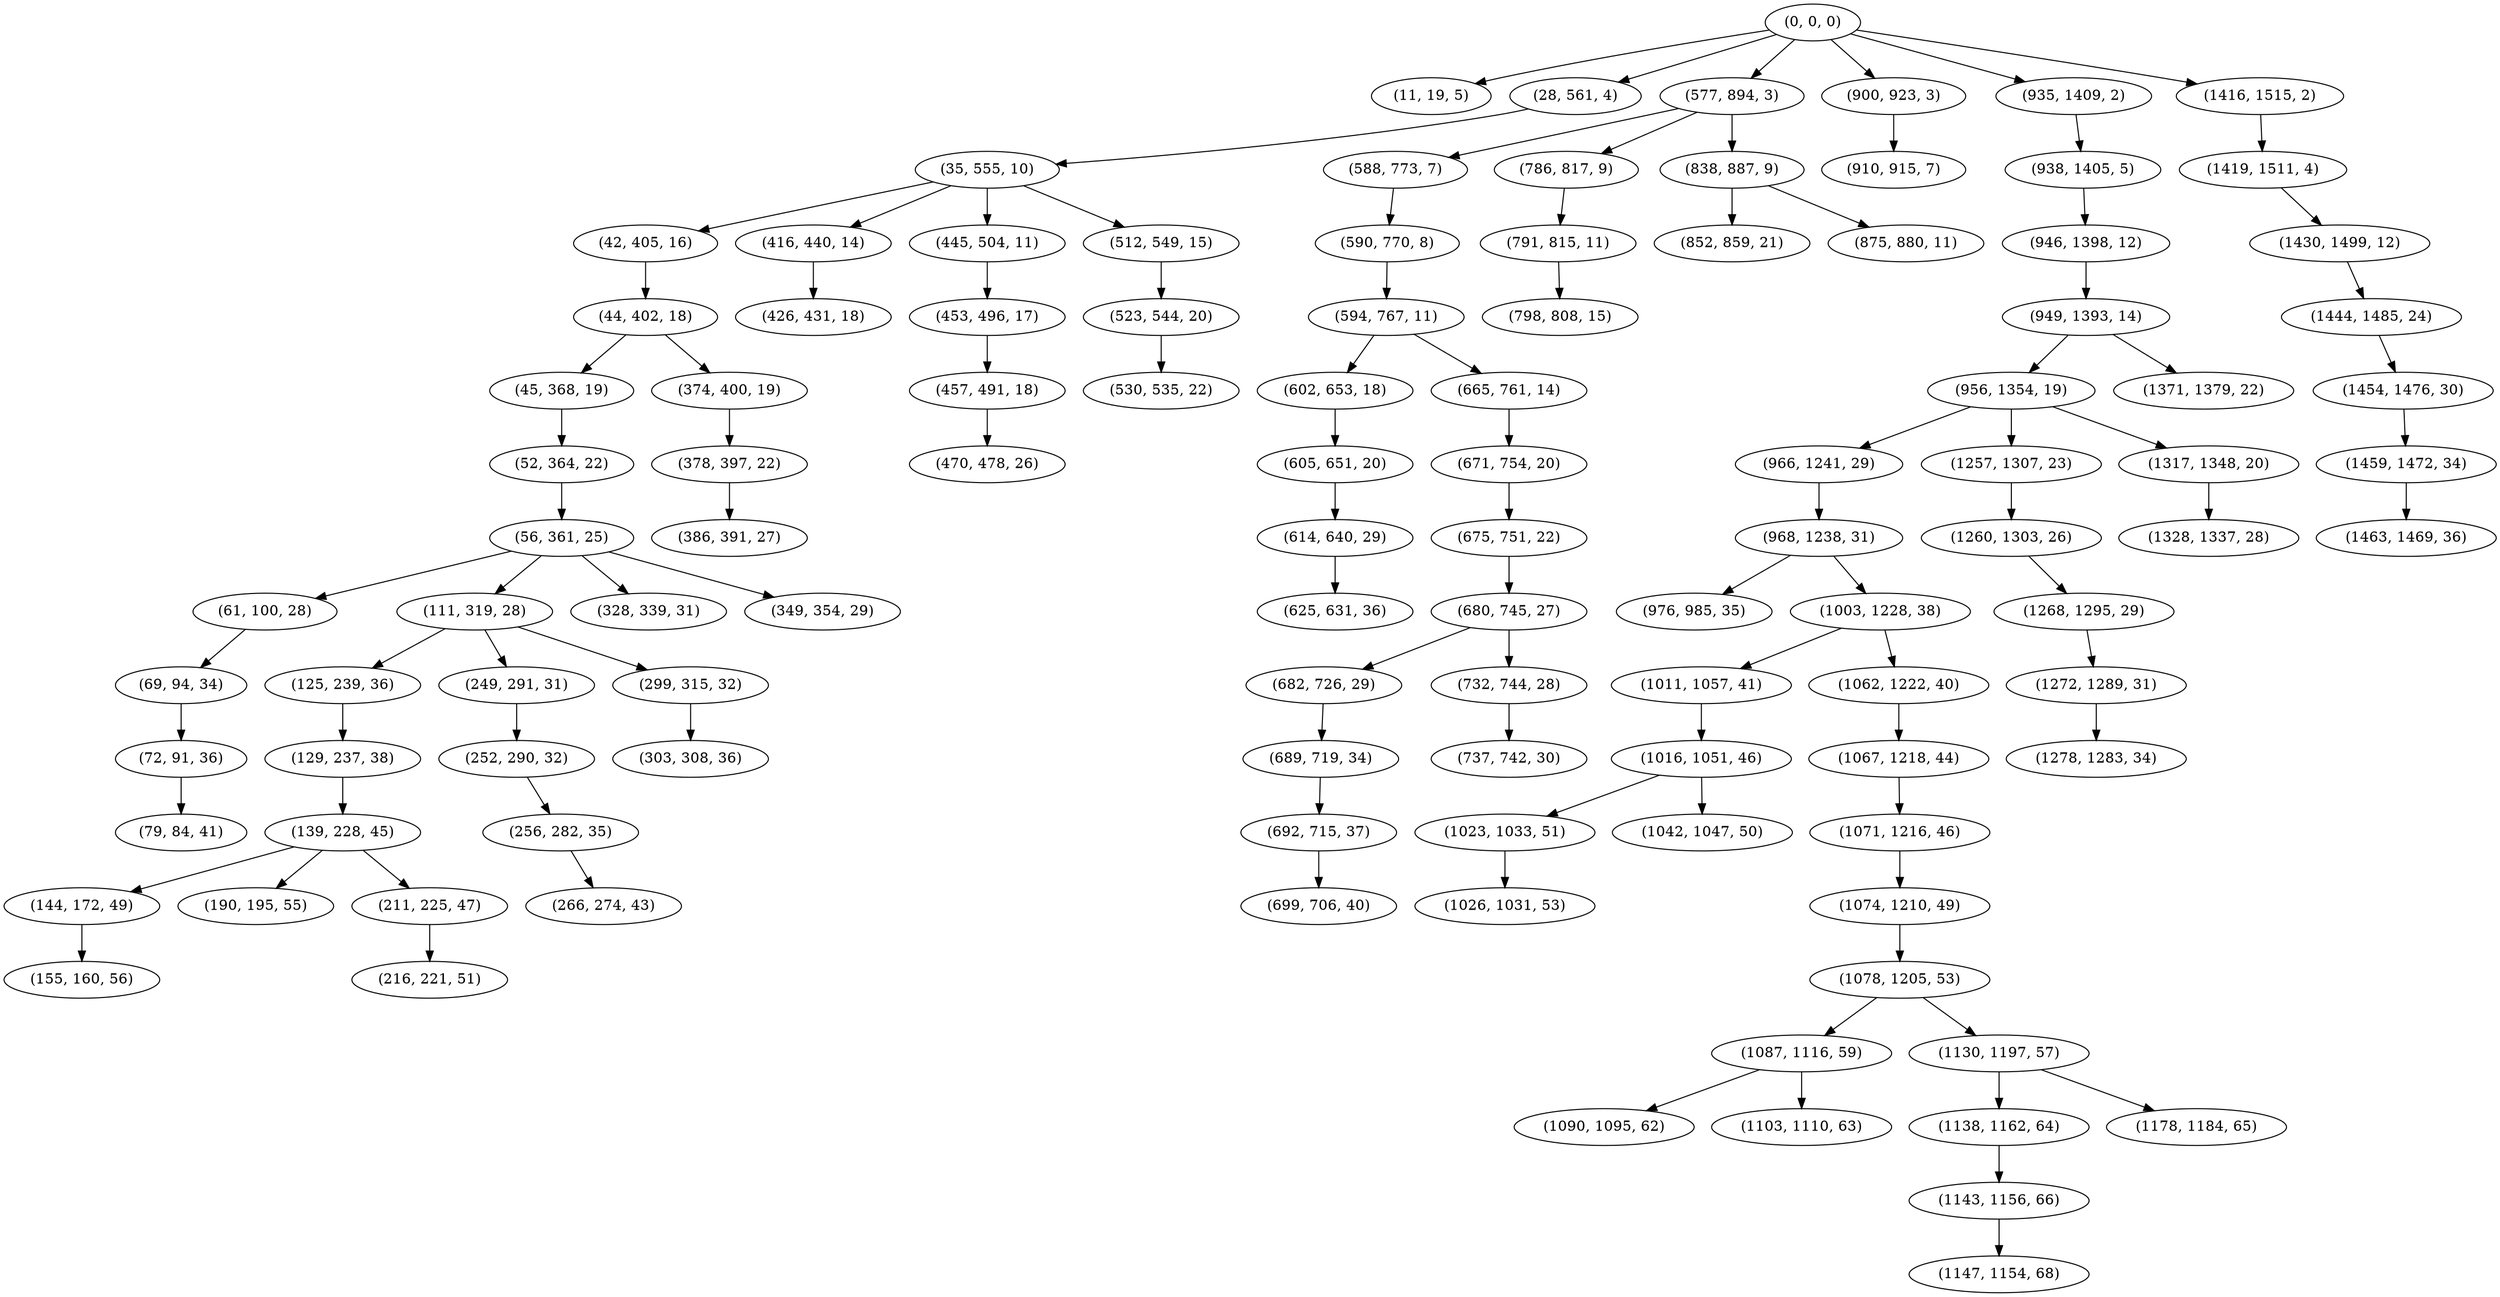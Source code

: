digraph tree {
    "(0, 0, 0)";
    "(11, 19, 5)";
    "(28, 561, 4)";
    "(35, 555, 10)";
    "(42, 405, 16)";
    "(44, 402, 18)";
    "(45, 368, 19)";
    "(52, 364, 22)";
    "(56, 361, 25)";
    "(61, 100, 28)";
    "(69, 94, 34)";
    "(72, 91, 36)";
    "(79, 84, 41)";
    "(111, 319, 28)";
    "(125, 239, 36)";
    "(129, 237, 38)";
    "(139, 228, 45)";
    "(144, 172, 49)";
    "(155, 160, 56)";
    "(190, 195, 55)";
    "(211, 225, 47)";
    "(216, 221, 51)";
    "(249, 291, 31)";
    "(252, 290, 32)";
    "(256, 282, 35)";
    "(266, 274, 43)";
    "(299, 315, 32)";
    "(303, 308, 36)";
    "(328, 339, 31)";
    "(349, 354, 29)";
    "(374, 400, 19)";
    "(378, 397, 22)";
    "(386, 391, 27)";
    "(416, 440, 14)";
    "(426, 431, 18)";
    "(445, 504, 11)";
    "(453, 496, 17)";
    "(457, 491, 18)";
    "(470, 478, 26)";
    "(512, 549, 15)";
    "(523, 544, 20)";
    "(530, 535, 22)";
    "(577, 894, 3)";
    "(588, 773, 7)";
    "(590, 770, 8)";
    "(594, 767, 11)";
    "(602, 653, 18)";
    "(605, 651, 20)";
    "(614, 640, 29)";
    "(625, 631, 36)";
    "(665, 761, 14)";
    "(671, 754, 20)";
    "(675, 751, 22)";
    "(680, 745, 27)";
    "(682, 726, 29)";
    "(689, 719, 34)";
    "(692, 715, 37)";
    "(699, 706, 40)";
    "(732, 744, 28)";
    "(737, 742, 30)";
    "(786, 817, 9)";
    "(791, 815, 11)";
    "(798, 808, 15)";
    "(838, 887, 9)";
    "(852, 859, 21)";
    "(875, 880, 11)";
    "(900, 923, 3)";
    "(910, 915, 7)";
    "(935, 1409, 2)";
    "(938, 1405, 5)";
    "(946, 1398, 12)";
    "(949, 1393, 14)";
    "(956, 1354, 19)";
    "(966, 1241, 29)";
    "(968, 1238, 31)";
    "(976, 985, 35)";
    "(1003, 1228, 38)";
    "(1011, 1057, 41)";
    "(1016, 1051, 46)";
    "(1023, 1033, 51)";
    "(1026, 1031, 53)";
    "(1042, 1047, 50)";
    "(1062, 1222, 40)";
    "(1067, 1218, 44)";
    "(1071, 1216, 46)";
    "(1074, 1210, 49)";
    "(1078, 1205, 53)";
    "(1087, 1116, 59)";
    "(1090, 1095, 62)";
    "(1103, 1110, 63)";
    "(1130, 1197, 57)";
    "(1138, 1162, 64)";
    "(1143, 1156, 66)";
    "(1147, 1154, 68)";
    "(1178, 1184, 65)";
    "(1257, 1307, 23)";
    "(1260, 1303, 26)";
    "(1268, 1295, 29)";
    "(1272, 1289, 31)";
    "(1278, 1283, 34)";
    "(1317, 1348, 20)";
    "(1328, 1337, 28)";
    "(1371, 1379, 22)";
    "(1416, 1515, 2)";
    "(1419, 1511, 4)";
    "(1430, 1499, 12)";
    "(1444, 1485, 24)";
    "(1454, 1476, 30)";
    "(1459, 1472, 34)";
    "(1463, 1469, 36)";
    "(0, 0, 0)" -> "(11, 19, 5)";
    "(0, 0, 0)" -> "(28, 561, 4)";
    "(0, 0, 0)" -> "(577, 894, 3)";
    "(0, 0, 0)" -> "(900, 923, 3)";
    "(0, 0, 0)" -> "(935, 1409, 2)";
    "(0, 0, 0)" -> "(1416, 1515, 2)";
    "(28, 561, 4)" -> "(35, 555, 10)";
    "(35, 555, 10)" -> "(42, 405, 16)";
    "(35, 555, 10)" -> "(416, 440, 14)";
    "(35, 555, 10)" -> "(445, 504, 11)";
    "(35, 555, 10)" -> "(512, 549, 15)";
    "(42, 405, 16)" -> "(44, 402, 18)";
    "(44, 402, 18)" -> "(45, 368, 19)";
    "(44, 402, 18)" -> "(374, 400, 19)";
    "(45, 368, 19)" -> "(52, 364, 22)";
    "(52, 364, 22)" -> "(56, 361, 25)";
    "(56, 361, 25)" -> "(61, 100, 28)";
    "(56, 361, 25)" -> "(111, 319, 28)";
    "(56, 361, 25)" -> "(328, 339, 31)";
    "(56, 361, 25)" -> "(349, 354, 29)";
    "(61, 100, 28)" -> "(69, 94, 34)";
    "(69, 94, 34)" -> "(72, 91, 36)";
    "(72, 91, 36)" -> "(79, 84, 41)";
    "(111, 319, 28)" -> "(125, 239, 36)";
    "(111, 319, 28)" -> "(249, 291, 31)";
    "(111, 319, 28)" -> "(299, 315, 32)";
    "(125, 239, 36)" -> "(129, 237, 38)";
    "(129, 237, 38)" -> "(139, 228, 45)";
    "(139, 228, 45)" -> "(144, 172, 49)";
    "(139, 228, 45)" -> "(190, 195, 55)";
    "(139, 228, 45)" -> "(211, 225, 47)";
    "(144, 172, 49)" -> "(155, 160, 56)";
    "(211, 225, 47)" -> "(216, 221, 51)";
    "(249, 291, 31)" -> "(252, 290, 32)";
    "(252, 290, 32)" -> "(256, 282, 35)";
    "(256, 282, 35)" -> "(266, 274, 43)";
    "(299, 315, 32)" -> "(303, 308, 36)";
    "(374, 400, 19)" -> "(378, 397, 22)";
    "(378, 397, 22)" -> "(386, 391, 27)";
    "(416, 440, 14)" -> "(426, 431, 18)";
    "(445, 504, 11)" -> "(453, 496, 17)";
    "(453, 496, 17)" -> "(457, 491, 18)";
    "(457, 491, 18)" -> "(470, 478, 26)";
    "(512, 549, 15)" -> "(523, 544, 20)";
    "(523, 544, 20)" -> "(530, 535, 22)";
    "(577, 894, 3)" -> "(588, 773, 7)";
    "(577, 894, 3)" -> "(786, 817, 9)";
    "(577, 894, 3)" -> "(838, 887, 9)";
    "(588, 773, 7)" -> "(590, 770, 8)";
    "(590, 770, 8)" -> "(594, 767, 11)";
    "(594, 767, 11)" -> "(602, 653, 18)";
    "(594, 767, 11)" -> "(665, 761, 14)";
    "(602, 653, 18)" -> "(605, 651, 20)";
    "(605, 651, 20)" -> "(614, 640, 29)";
    "(614, 640, 29)" -> "(625, 631, 36)";
    "(665, 761, 14)" -> "(671, 754, 20)";
    "(671, 754, 20)" -> "(675, 751, 22)";
    "(675, 751, 22)" -> "(680, 745, 27)";
    "(680, 745, 27)" -> "(682, 726, 29)";
    "(680, 745, 27)" -> "(732, 744, 28)";
    "(682, 726, 29)" -> "(689, 719, 34)";
    "(689, 719, 34)" -> "(692, 715, 37)";
    "(692, 715, 37)" -> "(699, 706, 40)";
    "(732, 744, 28)" -> "(737, 742, 30)";
    "(786, 817, 9)" -> "(791, 815, 11)";
    "(791, 815, 11)" -> "(798, 808, 15)";
    "(838, 887, 9)" -> "(852, 859, 21)";
    "(838, 887, 9)" -> "(875, 880, 11)";
    "(900, 923, 3)" -> "(910, 915, 7)";
    "(935, 1409, 2)" -> "(938, 1405, 5)";
    "(938, 1405, 5)" -> "(946, 1398, 12)";
    "(946, 1398, 12)" -> "(949, 1393, 14)";
    "(949, 1393, 14)" -> "(956, 1354, 19)";
    "(949, 1393, 14)" -> "(1371, 1379, 22)";
    "(956, 1354, 19)" -> "(966, 1241, 29)";
    "(956, 1354, 19)" -> "(1257, 1307, 23)";
    "(956, 1354, 19)" -> "(1317, 1348, 20)";
    "(966, 1241, 29)" -> "(968, 1238, 31)";
    "(968, 1238, 31)" -> "(976, 985, 35)";
    "(968, 1238, 31)" -> "(1003, 1228, 38)";
    "(1003, 1228, 38)" -> "(1011, 1057, 41)";
    "(1003, 1228, 38)" -> "(1062, 1222, 40)";
    "(1011, 1057, 41)" -> "(1016, 1051, 46)";
    "(1016, 1051, 46)" -> "(1023, 1033, 51)";
    "(1016, 1051, 46)" -> "(1042, 1047, 50)";
    "(1023, 1033, 51)" -> "(1026, 1031, 53)";
    "(1062, 1222, 40)" -> "(1067, 1218, 44)";
    "(1067, 1218, 44)" -> "(1071, 1216, 46)";
    "(1071, 1216, 46)" -> "(1074, 1210, 49)";
    "(1074, 1210, 49)" -> "(1078, 1205, 53)";
    "(1078, 1205, 53)" -> "(1087, 1116, 59)";
    "(1078, 1205, 53)" -> "(1130, 1197, 57)";
    "(1087, 1116, 59)" -> "(1090, 1095, 62)";
    "(1087, 1116, 59)" -> "(1103, 1110, 63)";
    "(1130, 1197, 57)" -> "(1138, 1162, 64)";
    "(1130, 1197, 57)" -> "(1178, 1184, 65)";
    "(1138, 1162, 64)" -> "(1143, 1156, 66)";
    "(1143, 1156, 66)" -> "(1147, 1154, 68)";
    "(1257, 1307, 23)" -> "(1260, 1303, 26)";
    "(1260, 1303, 26)" -> "(1268, 1295, 29)";
    "(1268, 1295, 29)" -> "(1272, 1289, 31)";
    "(1272, 1289, 31)" -> "(1278, 1283, 34)";
    "(1317, 1348, 20)" -> "(1328, 1337, 28)";
    "(1416, 1515, 2)" -> "(1419, 1511, 4)";
    "(1419, 1511, 4)" -> "(1430, 1499, 12)";
    "(1430, 1499, 12)" -> "(1444, 1485, 24)";
    "(1444, 1485, 24)" -> "(1454, 1476, 30)";
    "(1454, 1476, 30)" -> "(1459, 1472, 34)";
    "(1459, 1472, 34)" -> "(1463, 1469, 36)";
}
